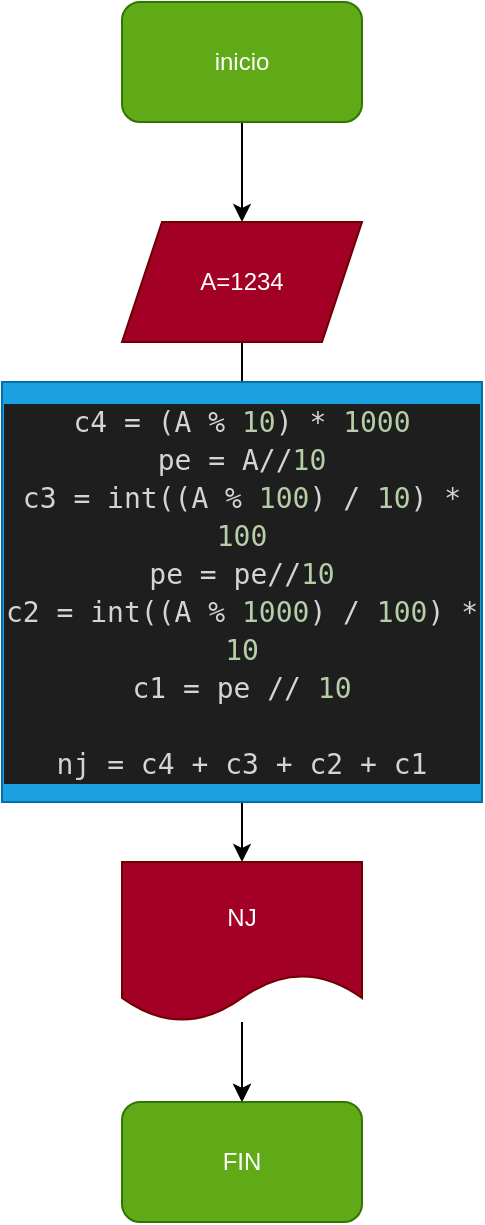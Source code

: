 <mxfile>
    <diagram id="AtGz82c1c8fhpXSBYIMt" name="Página-1">
        <mxGraphModel dx="662" dy="411" grid="1" gridSize="10" guides="1" tooltips="1" connect="1" arrows="1" fold="1" page="1" pageScale="1" pageWidth="827" pageHeight="1169" math="0" shadow="0">
            <root>
                <mxCell id="0"/>
                <mxCell id="1" parent="0"/>
                <mxCell id="3" value="" style="edgeStyle=none;html=1;" parent="1" source="4" target="6" edge="1">
                    <mxGeometry relative="1" as="geometry"/>
                </mxCell>
                <mxCell id="4" value="inicio" style="rounded=1;whiteSpace=wrap;html=1;fillColor=#60a917;fontColor=#ffffff;strokeColor=#2D7600;" parent="1" vertex="1">
                    <mxGeometry x="270" y="40" width="120" height="60" as="geometry"/>
                </mxCell>
                <mxCell id="5" value="" style="edgeStyle=none;html=1;" parent="1" source="6" edge="1">
                    <mxGeometry relative="1" as="geometry">
                        <mxPoint x="330" y="250" as="targetPoint"/>
                    </mxGeometry>
                </mxCell>
                <mxCell id="6" value="A=1234" style="shape=parallelogram;perimeter=parallelogramPerimeter;whiteSpace=wrap;html=1;fixedSize=1;fillColor=#a20025;fontColor=#ffffff;strokeColor=#6F0000;" parent="1" vertex="1">
                    <mxGeometry x="270" y="150" width="120" height="60" as="geometry"/>
                </mxCell>
                <mxCell id="7" value="" style="edgeStyle=none;html=1;" parent="1" target="10" edge="1">
                    <mxGeometry relative="1" as="geometry">
                        <mxPoint x="330" y="330" as="sourcePoint"/>
                    </mxGeometry>
                </mxCell>
                <mxCell id="9" value="" style="edgeStyle=none;html=1;" parent="1" source="10" target="11" edge="1">
                    <mxGeometry relative="1" as="geometry"/>
                </mxCell>
                <mxCell id="15" value="" style="edgeStyle=none;html=1;" edge="1" parent="1" source="10" target="11">
                    <mxGeometry relative="1" as="geometry"/>
                </mxCell>
                <mxCell id="10" value="NJ" style="shape=document;whiteSpace=wrap;html=1;boundedLbl=1;fillColor=#a20025;fontColor=#ffffff;strokeColor=#6F0000;" parent="1" vertex="1">
                    <mxGeometry x="270" y="470" width="120" height="80" as="geometry"/>
                </mxCell>
                <mxCell id="11" value="FIN" style="rounded=1;whiteSpace=wrap;html=1;fillColor=#60a917;fontColor=#ffffff;strokeColor=#2D7600;" parent="1" vertex="1">
                    <mxGeometry x="270" y="590" width="120" height="60" as="geometry"/>
                </mxCell>
                <mxCell id="14" value="&lt;div style=&quot;color: rgb(212, 212, 212); background-color: rgb(30, 30, 30); font-family: &amp;quot;Droid Sans Mono&amp;quot;, &amp;quot;monospace&amp;quot;, monospace; font-size: 14px; line-height: 19px;&quot;&gt;&lt;div&gt;c4 = (A % &lt;span style=&quot;color: #b5cea8;&quot;&gt;10&lt;/span&gt;) * &lt;span style=&quot;color: #b5cea8;&quot;&gt;1000&lt;/span&gt;&lt;/div&gt;&lt;div&gt;pe = A//&lt;span style=&quot;color: #b5cea8;&quot;&gt;10&lt;/span&gt;&lt;/div&gt;&lt;div&gt;c3 = int((A % &lt;span style=&quot;color: #b5cea8;&quot;&gt;100&lt;/span&gt;) / &lt;span style=&quot;color: #b5cea8;&quot;&gt;10&lt;/span&gt;) * &lt;span style=&quot;color: #b5cea8;&quot;&gt;100&lt;/span&gt;&lt;/div&gt;&lt;div&gt;pe = pe//&lt;span style=&quot;color: #b5cea8;&quot;&gt;10&lt;/span&gt;&lt;/div&gt;&lt;div&gt;c2 = int((A % &lt;span style=&quot;color: #b5cea8;&quot;&gt;1000&lt;/span&gt;) / &lt;span style=&quot;color: #b5cea8;&quot;&gt;100&lt;/span&gt;) * &lt;span style=&quot;color: #b5cea8;&quot;&gt;10&lt;/span&gt;&lt;/div&gt;&lt;div&gt;c1 = pe // &lt;span style=&quot;color: #b5cea8;&quot;&gt;10&lt;/span&gt; &lt;/div&gt;&lt;br&gt;&lt;div&gt;nj  = c4 + c3 + c2 + c1&lt;/div&gt;&lt;/div&gt;" style="rounded=0;whiteSpace=wrap;html=1;fillColor=#1ba1e2;fontColor=#ffffff;strokeColor=#006EAF;" vertex="1" parent="1">
                    <mxGeometry x="210" y="230" width="240" height="210" as="geometry"/>
                </mxCell>
            </root>
        </mxGraphModel>
    </diagram>
</mxfile>